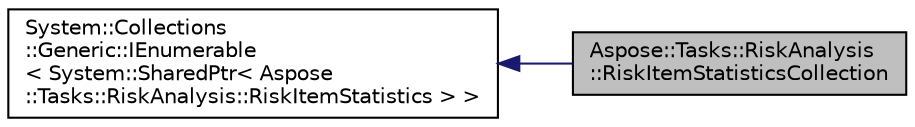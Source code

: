 digraph "Aspose::Tasks::RiskAnalysis::RiskItemStatisticsCollection"
{
 // LATEX_PDF_SIZE
  edge [fontname="Helvetica",fontsize="10",labelfontname="Helvetica",labelfontsize="10"];
  node [fontname="Helvetica",fontsize="10",shape=record];
  rankdir="LR";
  Node1 [label="Aspose::Tasks::RiskAnalysis\l::RiskItemStatisticsCollection",height=0.2,width=0.4,color="black", fillcolor="grey75", style="filled", fontcolor="black",tooltip="Represents a collection containing the instances of the RiskItemStatistics class."];
  Node2 -> Node1 [dir="back",color="midnightblue",fontsize="10",style="solid",fontname="Helvetica"];
  Node2 [label="System::Collections\l::Generic::IEnumerable\l\< System::SharedPtr\< Aspose\l::Tasks::RiskAnalysis::RiskItemStatistics \> \>",height=0.2,width=0.4,color="black", fillcolor="white", style="filled",URL="$class_system_1_1_collections_1_1_generic_1_1_i_enumerable.html",tooltip=" "];
}
